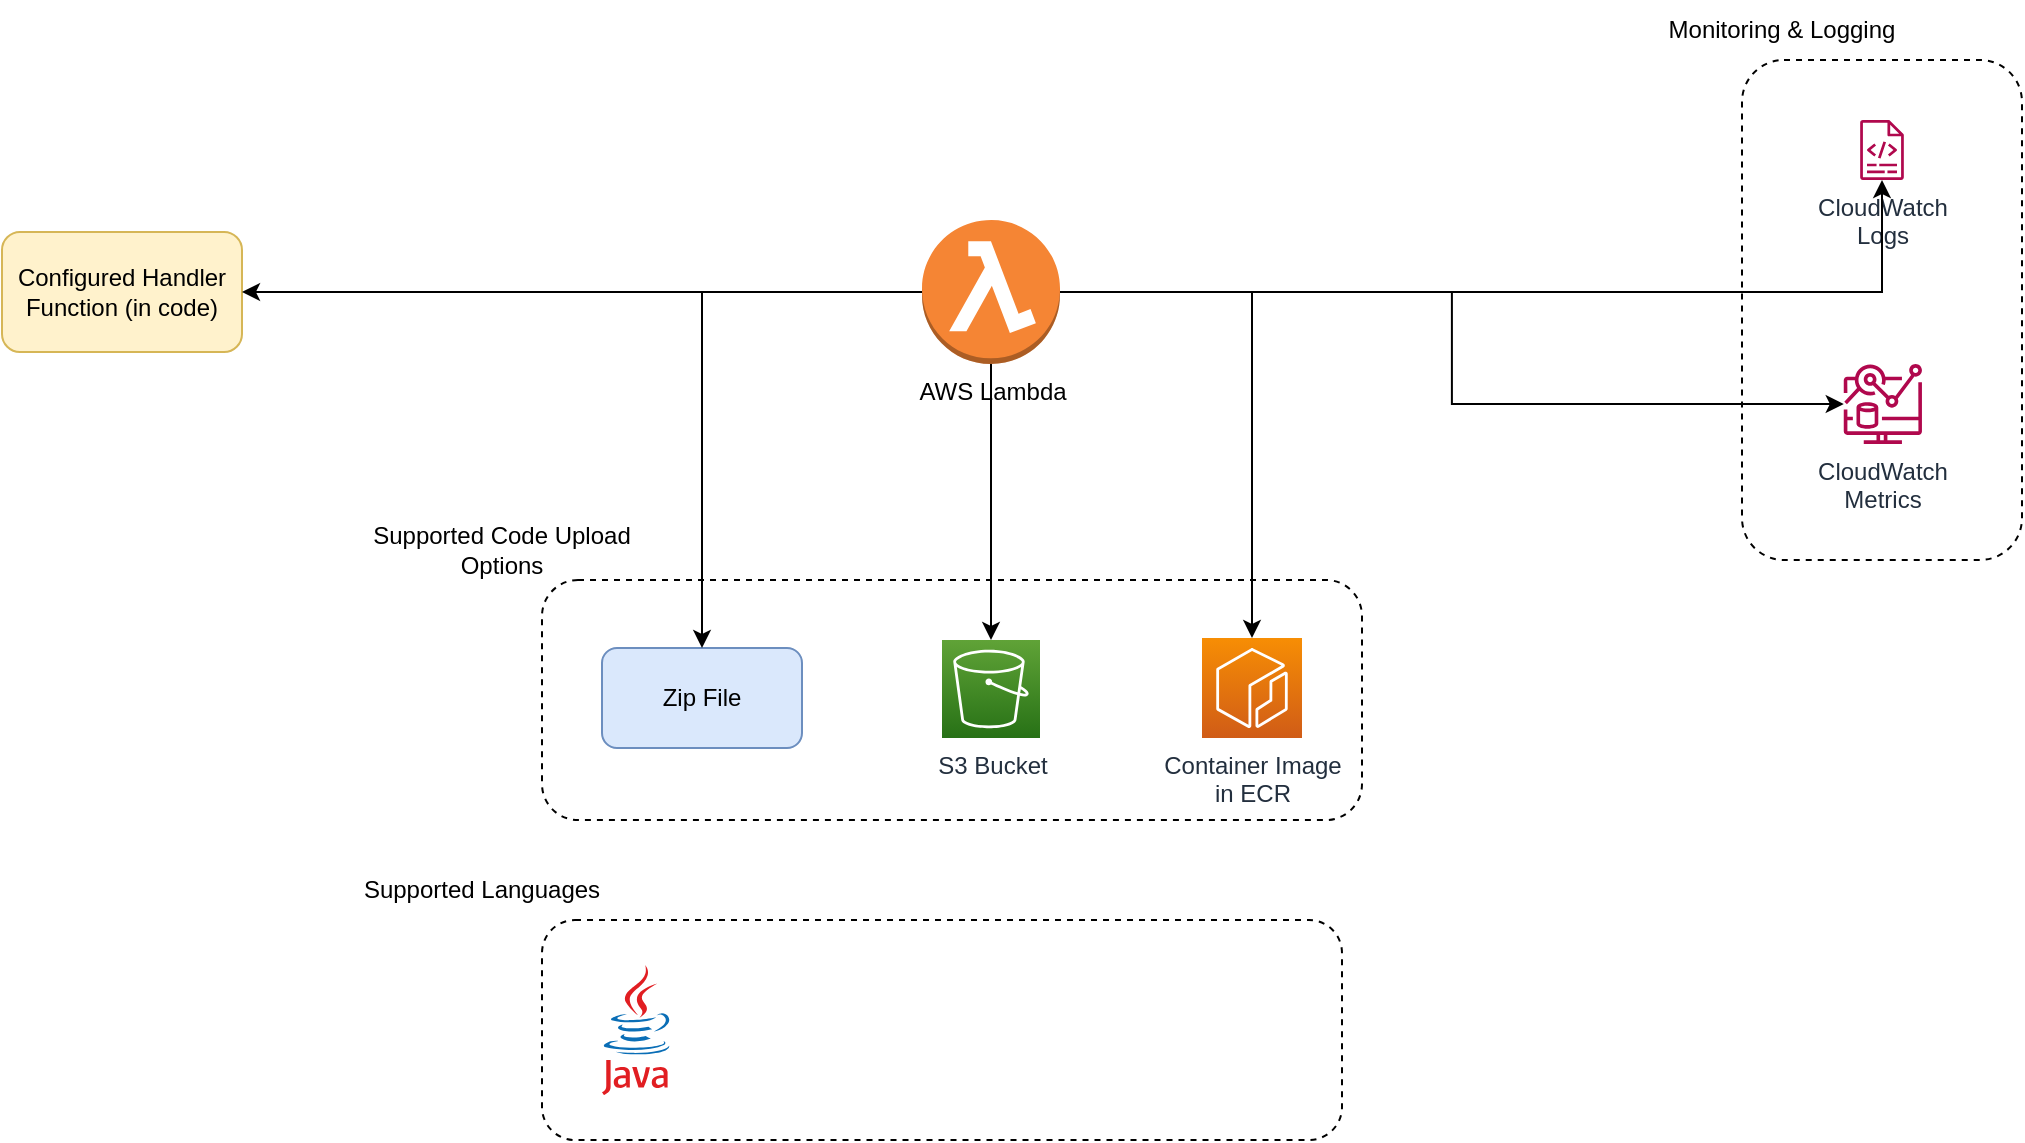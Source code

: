 <mxfile version="20.3.0" type="device"><diagram id="hJO2lV96JGXMxiieyAn_" name="Page-1"><mxGraphModel dx="1773" dy="578" grid="1" gridSize="10" guides="1" tooltips="1" connect="1" arrows="1" fold="1" page="1" pageScale="1" pageWidth="827" pageHeight="1169" math="0" shadow="0"><root><mxCell id="0"/><mxCell id="1" parent="0"/><mxCell id="sw5JtJ3cL9PU72mXof7--10" value="" style="rounded=1;whiteSpace=wrap;html=1;dashed=1;" parent="1" vertex="1"><mxGeometry x="240" y="490" width="400" height="110" as="geometry"/></mxCell><mxCell id="sw5JtJ3cL9PU72mXof7--1" value="AWS Lambda" style="outlineConnect=0;dashed=0;verticalLabelPosition=bottom;verticalAlign=top;align=center;html=1;shape=mxgraph.aws3.lambda_function;fillColor=#F58534;gradientColor=none;" parent="1" vertex="1"><mxGeometry x="430" y="140" width="69" height="72" as="geometry"/></mxCell><mxCell id="sw5JtJ3cL9PU72mXof7--2" value="" style="rounded=1;whiteSpace=wrap;html=1;dashed=1;" parent="1" vertex="1"><mxGeometry x="240" y="320" width="410" height="120" as="geometry"/></mxCell><mxCell id="sw5JtJ3cL9PU72mXof7--3" value="S3 Bucket" style="sketch=0;points=[[0,0,0],[0.25,0,0],[0.5,0,0],[0.75,0,0],[1,0,0],[0,1,0],[0.25,1,0],[0.5,1,0],[0.75,1,0],[1,1,0],[0,0.25,0],[0,0.5,0],[0,0.75,0],[1,0.25,0],[1,0.5,0],[1,0.75,0]];outlineConnect=0;fontColor=#232F3E;gradientColor=#60A337;gradientDirection=north;fillColor=#277116;strokeColor=#ffffff;dashed=0;verticalLabelPosition=bottom;verticalAlign=top;align=center;html=1;fontSize=12;fontStyle=0;aspect=fixed;shape=mxgraph.aws4.resourceIcon;resIcon=mxgraph.aws4.s3;" parent="1" vertex="1"><mxGeometry x="440" y="350" width="49" height="49" as="geometry"/></mxCell><mxCell id="sw5JtJ3cL9PU72mXof7--4" value="Zip File" style="rounded=1;whiteSpace=wrap;html=1;fillColor=#dae8fc;strokeColor=#6c8ebf;" parent="1" vertex="1"><mxGeometry x="270" y="354" width="100" height="50" as="geometry"/></mxCell><mxCell id="sw5JtJ3cL9PU72mXof7--5" value="Container Image &lt;br&gt;in ECR" style="sketch=0;points=[[0,0,0],[0.25,0,0],[0.5,0,0],[0.75,0,0],[1,0,0],[0,1,0],[0.25,1,0],[0.5,1,0],[0.75,1,0],[1,1,0],[0,0.25,0],[0,0.5,0],[0,0.75,0],[1,0.25,0],[1,0.5,0],[1,0.75,0]];outlineConnect=0;fontColor=#232F3E;gradientColor=#F78E04;gradientDirection=north;fillColor=#D05C17;strokeColor=#ffffff;dashed=0;verticalLabelPosition=bottom;verticalAlign=top;align=center;html=1;fontSize=12;fontStyle=0;aspect=fixed;shape=mxgraph.aws4.resourceIcon;resIcon=mxgraph.aws4.ecr;" parent="1" vertex="1"><mxGeometry x="570" y="349" width="50" height="50" as="geometry"/></mxCell><mxCell id="sw5JtJ3cL9PU72mXof7--6" value="" style="endArrow=classic;html=1;rounded=0;exitX=0;exitY=0.5;exitDx=0;exitDy=0;exitPerimeter=0;entryX=0.5;entryY=0;entryDx=0;entryDy=0;edgeStyle=orthogonalEdgeStyle;" parent="1" source="sw5JtJ3cL9PU72mXof7--1" target="sw5JtJ3cL9PU72mXof7--4" edge="1"><mxGeometry width="50" height="50" relative="1" as="geometry"><mxPoint x="390" y="320" as="sourcePoint"/><mxPoint x="440" y="270" as="targetPoint"/></mxGeometry></mxCell><mxCell id="sw5JtJ3cL9PU72mXof7--7" value="" style="endArrow=classic;html=1;rounded=0;exitX=0.5;exitY=1;exitDx=0;exitDy=0;exitPerimeter=0;entryX=0.5;entryY=0;entryDx=0;entryDy=0;entryPerimeter=0;" parent="1" source="sw5JtJ3cL9PU72mXof7--1" target="sw5JtJ3cL9PU72mXof7--3" edge="1"><mxGeometry width="50" height="50" relative="1" as="geometry"><mxPoint x="390" y="320" as="sourcePoint"/><mxPoint x="440" y="270" as="targetPoint"/></mxGeometry></mxCell><mxCell id="sw5JtJ3cL9PU72mXof7--8" value="" style="endArrow=classic;html=1;rounded=0;exitX=1;exitY=0.5;exitDx=0;exitDy=0;exitPerimeter=0;entryX=0.5;entryY=0;entryDx=0;entryDy=0;entryPerimeter=0;edgeStyle=orthogonalEdgeStyle;" parent="1" source="sw5JtJ3cL9PU72mXof7--1" target="sw5JtJ3cL9PU72mXof7--5" edge="1"><mxGeometry width="50" height="50" relative="1" as="geometry"><mxPoint x="390" y="320" as="sourcePoint"/><mxPoint x="440" y="270" as="targetPoint"/></mxGeometry></mxCell><mxCell id="sw5JtJ3cL9PU72mXof7--9" value="" style="dashed=0;outlineConnect=0;html=1;align=center;labelPosition=center;verticalLabelPosition=bottom;verticalAlign=top;shape=mxgraph.weblogos.java" parent="1" vertex="1"><mxGeometry x="270" y="512.5" width="34.4" height="65" as="geometry"/></mxCell><mxCell id="sw5JtJ3cL9PU72mXof7--11" value="Supported Code Upload Options" style="text;html=1;strokeColor=none;fillColor=none;align=center;verticalAlign=middle;whiteSpace=wrap;rounded=0;dashed=1;" parent="1" vertex="1"><mxGeometry x="150" y="290" width="140" height="30" as="geometry"/></mxCell><mxCell id="sw5JtJ3cL9PU72mXof7--12" value="Supported Languages" style="text;html=1;strokeColor=none;fillColor=none;align=center;verticalAlign=middle;whiteSpace=wrap;rounded=0;dashed=1;" parent="1" vertex="1"><mxGeometry x="140" y="460" width="140" height="30" as="geometry"/></mxCell><mxCell id="sw5JtJ3cL9PU72mXof7--13" value="" style="shape=image;imageAspect=0;aspect=fixed;verticalLabelPosition=bottom;verticalAlign=top;dashed=1;image=https://play-lh.googleusercontent.com/edQ8_8or0qX3JymcLz5jrHskKXLGjj7b7lGYuBW-oUMmK75vspumKniy6gukdOuzbcNl;" parent="1" vertex="1"><mxGeometry x="330" y="505" width="80" height="80" as="geometry"/></mxCell><mxCell id="sw5JtJ3cL9PU72mXof7--14" value="" style="shape=image;imageAspect=0;aspect=fixed;verticalLabelPosition=bottom;verticalAlign=top;dashed=1;image=https://cdn.icon-icons.com/icons2/2699/PNG/512/python_vertical_logo_icon_168039.png;" parent="1" vertex="1"><mxGeometry x="449.81" y="517.5" width="49.19" height="55" as="geometry"/></mxCell><mxCell id="sw5JtJ3cL9PU72mXof7--15" value="" style="shape=image;imageAspect=0;aspect=fixed;verticalLabelPosition=bottom;verticalAlign=top;dashed=1;image=https://e7.pngegg.com/pngimages/540/810/png-clipart-node-js-javascript-npm-computer-icons-web-application-others-miscellaneous-text.png;" parent="1" vertex="1"><mxGeometry x="527.76" y="505" width="92.24" height="80" as="geometry"/></mxCell><mxCell id="gd52ELAGc_imrUt8FT-r-1" value="" style="rounded=1;whiteSpace=wrap;html=1;dashed=1;" vertex="1" parent="1"><mxGeometry x="840" y="60" width="140" height="250" as="geometry"/></mxCell><mxCell id="gd52ELAGc_imrUt8FT-r-2" value="CloudWatch &lt;br&gt;Logs" style="sketch=0;outlineConnect=0;fontColor=#232F3E;gradientColor=none;fillColor=#B0084D;strokeColor=none;dashed=0;verticalLabelPosition=bottom;verticalAlign=top;align=center;html=1;fontSize=12;fontStyle=0;aspect=fixed;pointerEvents=1;shape=mxgraph.aws4.logs;" vertex="1" parent="1"><mxGeometry x="889.83" y="90" width="40.34" height="30" as="geometry"/></mxCell><mxCell id="gd52ELAGc_imrUt8FT-r-3" value="" style="endArrow=classic;html=1;rounded=0;exitX=1;exitY=0.5;exitDx=0;exitDy=0;exitPerimeter=0;edgeStyle=orthogonalEdgeStyle;" edge="1" parent="1" source="sw5JtJ3cL9PU72mXof7--1" target="gd52ELAGc_imrUt8FT-r-2"><mxGeometry width="50" height="50" relative="1" as="geometry"><mxPoint x="600" y="320" as="sourcePoint"/><mxPoint x="650" y="270" as="targetPoint"/></mxGeometry></mxCell><mxCell id="gd52ELAGc_imrUt8FT-r-4" value="Monitoring &amp;amp; Logging" style="text;html=1;strokeColor=none;fillColor=none;align=center;verticalAlign=middle;whiteSpace=wrap;rounded=0;dashed=1;" vertex="1" parent="1"><mxGeometry x="800" y="30" width="120" height="30" as="geometry"/></mxCell><mxCell id="gd52ELAGc_imrUt8FT-r-5" value="CloudWatch &lt;br&gt;Metrics" style="sketch=0;outlineConnect=0;fontColor=#232F3E;gradientColor=none;fillColor=#B0084D;strokeColor=none;dashed=0;verticalLabelPosition=bottom;verticalAlign=top;align=center;html=1;fontSize=12;fontStyle=0;aspect=fixed;pointerEvents=1;shape=mxgraph.aws4.cloudwatch_metrics_insights;" vertex="1" parent="1"><mxGeometry x="890.68" y="212" width="39.49" height="40" as="geometry"/></mxCell><mxCell id="gd52ELAGc_imrUt8FT-r-6" value="" style="endArrow=classic;html=1;rounded=0;exitX=1;exitY=0.5;exitDx=0;exitDy=0;exitPerimeter=0;edgeStyle=orthogonalEdgeStyle;" edge="1" parent="1" source="sw5JtJ3cL9PU72mXof7--1" target="gd52ELAGc_imrUt8FT-r-5"><mxGeometry width="50" height="50" relative="1" as="geometry"><mxPoint x="600" y="320" as="sourcePoint"/><mxPoint x="650" y="270" as="targetPoint"/></mxGeometry></mxCell><mxCell id="gd52ELAGc_imrUt8FT-r-7" value="Configured Handler Function (in code)" style="rounded=1;whiteSpace=wrap;html=1;fillColor=#fff2cc;strokeColor=#d6b656;" vertex="1" parent="1"><mxGeometry x="-30" y="146" width="120" height="60" as="geometry"/></mxCell><mxCell id="gd52ELAGc_imrUt8FT-r-8" value="" style="endArrow=classic;html=1;rounded=0;" edge="1" parent="1" source="sw5JtJ3cL9PU72mXof7--1" target="gd52ELAGc_imrUt8FT-r-7"><mxGeometry width="50" height="50" relative="1" as="geometry"><mxPoint x="280" y="310" as="sourcePoint"/><mxPoint x="330" y="260" as="targetPoint"/></mxGeometry></mxCell></root></mxGraphModel></diagram></mxfile>